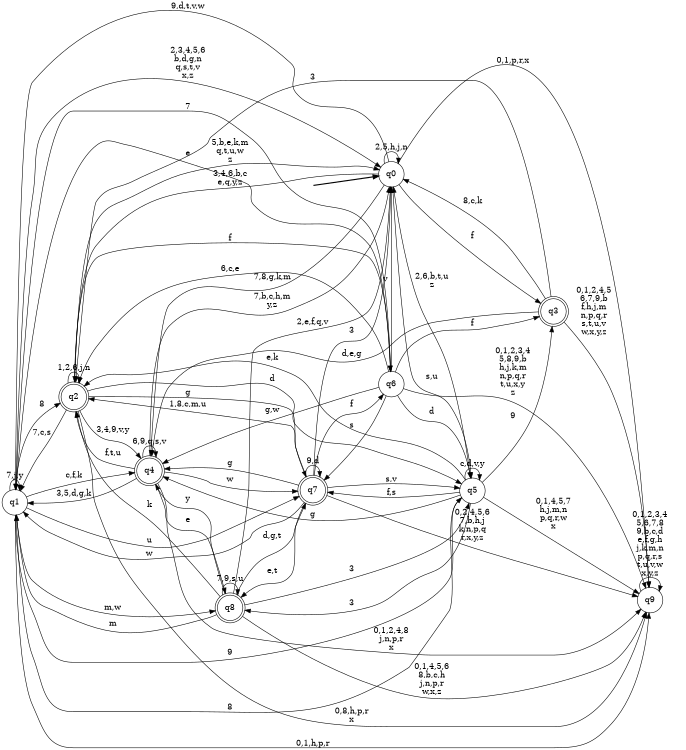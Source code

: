 digraph BlueStar {
__start0 [style = invis, shape = none, label = "", width = 0, height = 0];

rankdir=LR;
size="8,5";

s0 [style="filled", color="black", fillcolor="white" shape="circle", label="q0"];
s1 [style="filled", color="black", fillcolor="white" shape="circle", label="q1"];
s2 [style="rounded,filled", color="black", fillcolor="white" shape="doublecircle", label="q2"];
s3 [style="rounded,filled", color="black", fillcolor="white" shape="doublecircle", label="q3"];
s4 [style="rounded,filled", color="black", fillcolor="white" shape="doublecircle", label="q4"];
s5 [style="filled", color="black", fillcolor="white" shape="circle", label="q5"];
s6 [style="filled", color="black", fillcolor="white" shape="circle", label="q6"];
s7 [style="rounded,filled", color="black", fillcolor="white" shape="doublecircle", label="q7"];
s8 [style="rounded,filled", color="black", fillcolor="white" shape="doublecircle", label="q8"];
s9 [style="filled", color="black", fillcolor="white" shape="circle", label="q9"];
subgraph cluster_main { 
	graph [pad=".75", ranksep="0.15", nodesep="0.15"];
	 style=invis; 
	__start0 -> s0 [penwidth=2];
}
s0 -> s0 [label="2,5,h,j,n"];
s0 -> s1 [label="9,d,t,v,w"];
s0 -> s2 [label="3,4,6,b,c\ne,q,y,z"];
s0 -> s3 [label="f"];
s0 -> s4 [label="7,8,g,k,m"];
s0 -> s5 [label="s,u"];
s0 -> s9 [label="0,1,p,r,x"];
s1 -> s0 [label="2,3,4,5,6\nb,d,g,n\nq,s,t,v\nx,z"];
s1 -> s1 [label="7,j,y"];
s1 -> s2 [label="8"];
s1 -> s4 [label="c,f,k"];
s1 -> s5 [label="9"];
s1 -> s6 [label="e"];
s1 -> s7 [label="u"];
s1 -> s8 [label="m,w"];
s1 -> s9 [label="0,1,h,p,r"];
s2 -> s0 [label="5,b,e,k,m\nq,t,u,w\nz"];
s2 -> s1 [label="7,c,s"];
s2 -> s2 [label="1,2,6,j,n"];
s2 -> s4 [label="3,4,9,v,y"];
s2 -> s5 [label="d"];
s2 -> s6 [label="f"];
s2 -> s7 [label="g"];
s2 -> s9 [label="0,8,h,p,r\nx"];
s3 -> s0 [label="8,c,k"];
s3 -> s2 [label="3"];
s3 -> s4 [label="d,e,g"];
s3 -> s9 [label="0,1,2,4,5\n6,7,9,b\nf,h,j,m\nn,p,q,r\ns,t,u,v\nw,x,y,z"];
s4 -> s0 [label="7,b,c,h,m\ny,z"];
s4 -> s1 [label="3,5,d,g,k"];
s4 -> s2 [label="f,t,u"];
s4 -> s4 [label="6,9,q,s,v"];
s4 -> s7 [label="w"];
s4 -> s8 [label="e"];
s4 -> s9 [label="0,1,2,4,8\nj,n,p,r\nx"];
s5 -> s0 [label="2,6,b,t,u\nz"];
s5 -> s1 [label="8"];
s5 -> s2 [label="e,k"];
s5 -> s3 [label="9"];
s5 -> s4 [label="g"];
s5 -> s5 [label="c,d,v,y"];
s5 -> s7 [label="f,s"];
s5 -> s8 [label="3"];
s5 -> s9 [label="0,1,4,5,7\nh,j,m,n\np,q,r,w\nx"];
s6 -> s0 [label="v"];
s6 -> s1 [label="7"];
s6 -> s2 [label="6,c,e"];
s6 -> s3 [label="f"];
s6 -> s4 [label="g,w"];
s6 -> s5 [label="d"];
s6 -> s7 [label="s"];
s6 -> s9 [label="0,1,2,3,4\n5,8,9,b\nh,j,k,m\nn,p,q,r\nt,u,x,y\nz"];
s7 -> s0 [label="3"];
s7 -> s1 [label="w"];
s7 -> s2 [label="1,8,c,m,u"];
s7 -> s4 [label="g"];
s7 -> s5 [label="s,v"];
s7 -> s6 [label="f"];
s7 -> s7 [label="9,d"];
s7 -> s8 [label="e,t"];
s7 -> s9 [label="0,2,4,5,6\n7,b,h,j\nk,n,p,q\nr,x,y,z"];
s8 -> s0 [label="2,e,f,q,v"];
s8 -> s1 [label="m"];
s8 -> s2 [label="k"];
s8 -> s4 [label="y"];
s8 -> s5 [label="3"];
s8 -> s7 [label="d,g,t"];
s8 -> s8 [label="7,9,s,u"];
s8 -> s9 [label="0,1,4,5,6\n8,b,c,h\nj,n,p,r\nw,x,z"];
s9 -> s9 [label="0,1,2,3,4\n5,6,7,8\n9,b,c,d\ne,f,g,h\nj,k,m,n\np,q,r,s\nt,u,v,w\nx,y,z"];

}